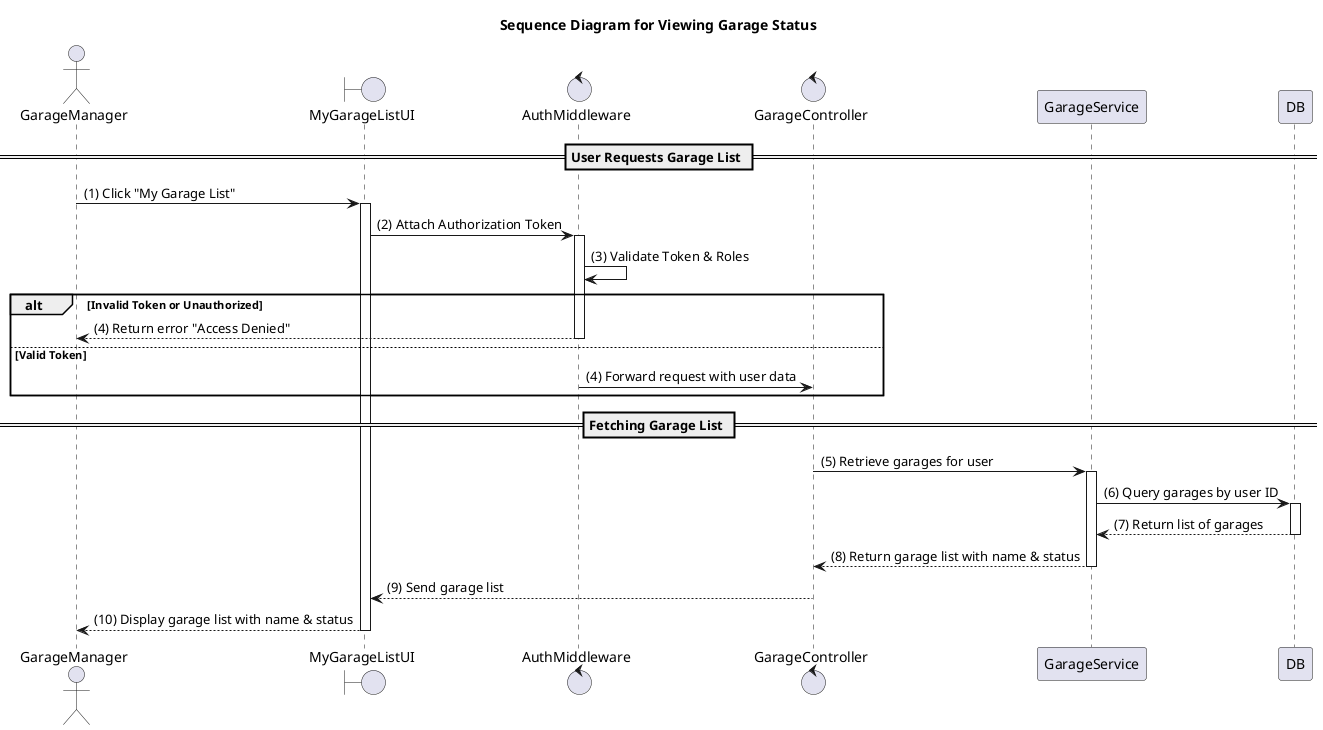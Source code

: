@startuml

title Sequence Diagram for Viewing Garage Status

actor GarageManager
boundary MyGarageListUI
control AuthMiddleware
control GarageController
participant GarageService
participant Database as "DB"

== User Requests Garage List ==
GarageManager -> MyGarageListUI: (1) Click "My Garage List"
activate MyGarageListUI
MyGarageListUI -> AuthMiddleware: (2) Attach Authorization Token
activate AuthMiddleware
AuthMiddleware -> AuthMiddleware: (3) Validate Token & Roles
alt Invalid Token or Unauthorized
    AuthMiddleware --> GarageManager: (4) Return error "Access Denied"
    deactivate AuthMiddleware
else Valid Token
    AuthMiddleware -> GarageController: (4) Forward request with user data
    deactivate AuthMiddleware
end

== Fetching Garage List ==
GarageController -> GarageService: (5) Retrieve garages for user
activate GarageService
GarageService -> Database: (6) Query garages by user ID
activate Database
Database --> GarageService: (7) Return list of garages
    deactivate Database
GarageService --> GarageController: (8) Return garage list with name & status
    deactivate GarageService
GarageController --> MyGarageListUI: (9) Send garage list
    deactivate GarageController
MyGarageListUI --> GarageManager: (10) Display garage list with name & status
    deactivate MyGarageListUI

@enduml
